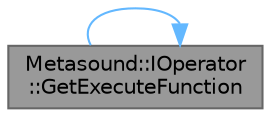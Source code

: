 digraph "Metasound::IOperator::GetExecuteFunction"
{
 // INTERACTIVE_SVG=YES
 // LATEX_PDF_SIZE
  bgcolor="transparent";
  edge [fontname=Helvetica,fontsize=10,labelfontname=Helvetica,labelfontsize=10];
  node [fontname=Helvetica,fontsize=10,shape=box,height=0.2,width=0.4];
  rankdir="LR";
  Node1 [id="Node000001",label="Metasound::IOperator\l::GetExecuteFunction",height=0.2,width=0.4,color="gray40", fillcolor="grey60", style="filled", fontcolor="black",tooltip="Return the execution function to call during graph execution."];
  Node1 -> Node1 [id="edge1_Node000001_Node000001",color="steelblue1",style="solid",tooltip=" "];
}
